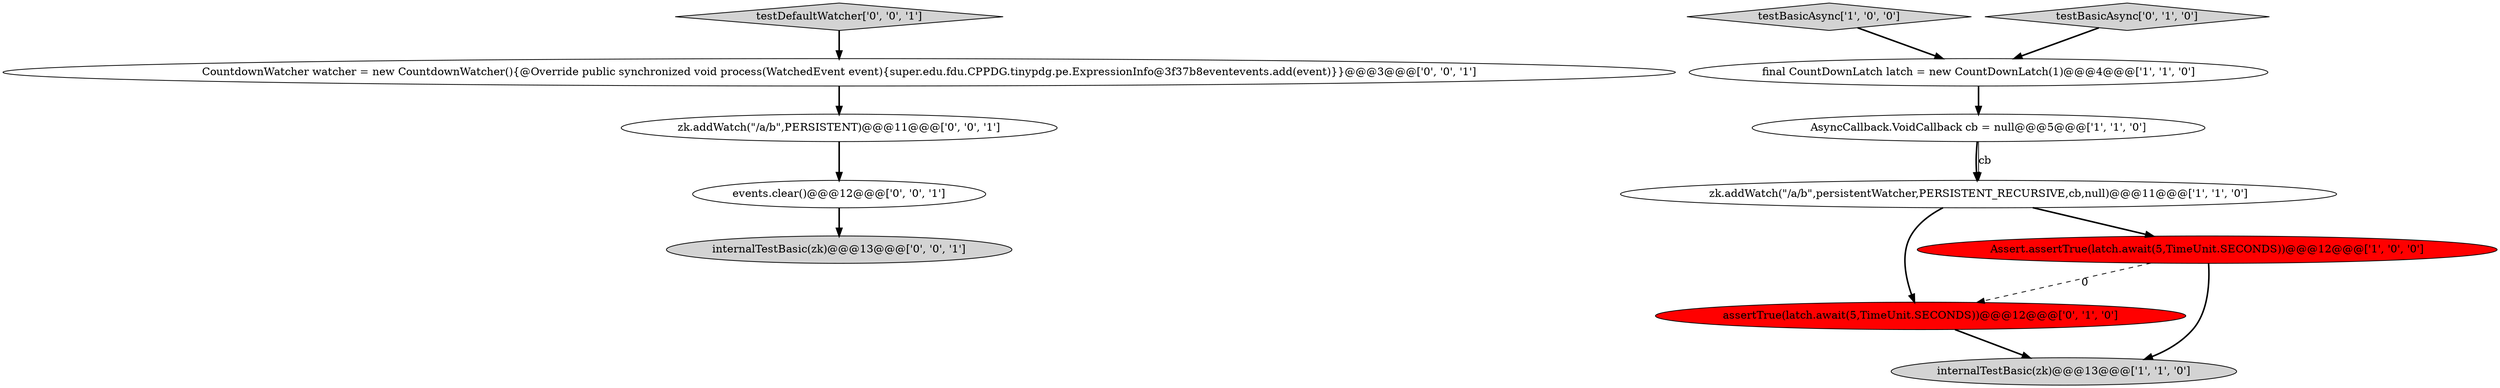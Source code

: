 digraph {
9 [style = filled, label = "events.clear()@@@12@@@['0', '0', '1']", fillcolor = white, shape = ellipse image = "AAA0AAABBB3BBB"];
8 [style = filled, label = "internalTestBasic(zk)@@@13@@@['0', '0', '1']", fillcolor = lightgray, shape = ellipse image = "AAA0AAABBB3BBB"];
4 [style = filled, label = "testBasicAsync['1', '0', '0']", fillcolor = lightgray, shape = diamond image = "AAA0AAABBB1BBB"];
2 [style = filled, label = "AsyncCallback.VoidCallback cb = null@@@5@@@['1', '1', '0']", fillcolor = white, shape = ellipse image = "AAA0AAABBB1BBB"];
10 [style = filled, label = "testDefaultWatcher['0', '0', '1']", fillcolor = lightgray, shape = diamond image = "AAA0AAABBB3BBB"];
7 [style = filled, label = "assertTrue(latch.await(5,TimeUnit.SECONDS))@@@12@@@['0', '1', '0']", fillcolor = red, shape = ellipse image = "AAA1AAABBB2BBB"];
3 [style = filled, label = "Assert.assertTrue(latch.await(5,TimeUnit.SECONDS))@@@12@@@['1', '0', '0']", fillcolor = red, shape = ellipse image = "AAA1AAABBB1BBB"];
6 [style = filled, label = "testBasicAsync['0', '1', '0']", fillcolor = lightgray, shape = diamond image = "AAA0AAABBB2BBB"];
0 [style = filled, label = "zk.addWatch(\"/a/b\",persistentWatcher,PERSISTENT_RECURSIVE,cb,null)@@@11@@@['1', '1', '0']", fillcolor = white, shape = ellipse image = "AAA0AAABBB1BBB"];
1 [style = filled, label = "internalTestBasic(zk)@@@13@@@['1', '1', '0']", fillcolor = lightgray, shape = ellipse image = "AAA0AAABBB1BBB"];
11 [style = filled, label = "CountdownWatcher watcher = new CountdownWatcher(){@Override public synchronized void process(WatchedEvent event){super.edu.fdu.CPPDG.tinypdg.pe.ExpressionInfo@3f37b8eventevents.add(event)}}@@@3@@@['0', '0', '1']", fillcolor = white, shape = ellipse image = "AAA0AAABBB3BBB"];
12 [style = filled, label = "zk.addWatch(\"/a/b\",PERSISTENT)@@@11@@@['0', '0', '1']", fillcolor = white, shape = ellipse image = "AAA0AAABBB3BBB"];
5 [style = filled, label = "final CountDownLatch latch = new CountDownLatch(1)@@@4@@@['1', '1', '0']", fillcolor = white, shape = ellipse image = "AAA0AAABBB1BBB"];
0->3 [style = bold, label=""];
6->5 [style = bold, label=""];
5->2 [style = bold, label=""];
2->0 [style = bold, label=""];
11->12 [style = bold, label=""];
7->1 [style = bold, label=""];
2->0 [style = solid, label="cb"];
3->1 [style = bold, label=""];
12->9 [style = bold, label=""];
9->8 [style = bold, label=""];
3->7 [style = dashed, label="0"];
4->5 [style = bold, label=""];
0->7 [style = bold, label=""];
10->11 [style = bold, label=""];
}
